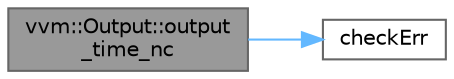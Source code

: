 digraph "vvm::Output::output_time_nc"
{
 // INTERACTIVE_SVG=YES
 // LATEX_PDF_SIZE
  bgcolor="transparent";
  edge [fontname=Helvetica,fontsize=10,labelfontname=Helvetica,labelfontsize=10];
  node [fontname=Helvetica,fontsize=10,shape=box,height=0.2,width=0.4];
  rankdir="LR";
  Node1 [id="Node000001",label="vvm::Output::output\l_time_nc",height=0.2,width=0.4,color="gray40", fillcolor="grey60", style="filled", fontcolor="black",tooltip=" "];
  Node1 -> Node2 [id="edge1_Node000001_Node000002",color="steelblue1",style="solid",tooltip=" "];
  Node2 [id="Node000002",label="checkErr",height=0.2,width=0.4,color="grey40", fillcolor="white", style="filled",URL="$Output_8cpp.html#a5bb516bfaed5e10c9fa0cc84e6e0a58b",tooltip=" "];
}
